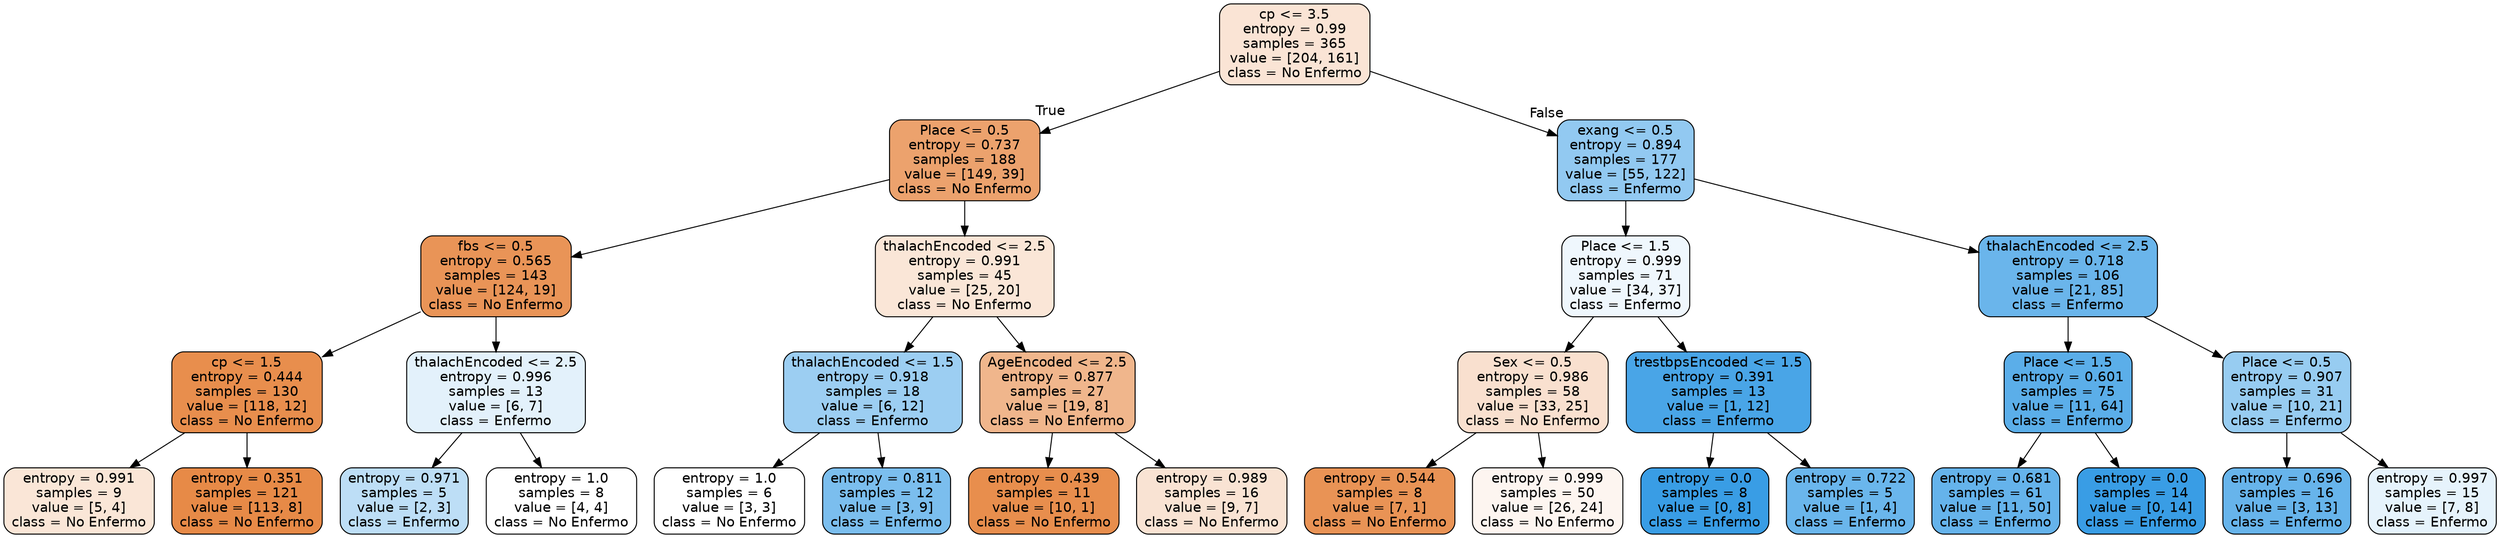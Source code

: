 digraph Tree {
node [shape=box, style="filled, rounded", color="black", fontname=helvetica] ;
edge [fontname=helvetica] ;
0 [label="cp <= 3.5\nentropy = 0.99\nsamples = 365\nvalue = [204, 161]\nclass = No Enfermo", fillcolor="#fae4d5"] ;
1 [label="Place <= 0.5\nentropy = 0.737\nsamples = 188\nvalue = [149, 39]\nclass = No Enfermo", fillcolor="#eca26d"] ;
0 -> 1 [labeldistance=2.5, labelangle=45, headlabel="True"] ;
2 [label="fbs <= 0.5\nentropy = 0.565\nsamples = 143\nvalue = [124, 19]\nclass = No Enfermo", fillcolor="#e99457"] ;
1 -> 2 ;
3 [label="cp <= 1.5\nentropy = 0.444\nsamples = 130\nvalue = [118, 12]\nclass = No Enfermo", fillcolor="#e88e4d"] ;
2 -> 3 ;
4 [label="entropy = 0.991\nsamples = 9\nvalue = [5, 4]\nclass = No Enfermo", fillcolor="#fae6d7"] ;
3 -> 4 ;
5 [label="entropy = 0.351\nsamples = 121\nvalue = [113, 8]\nclass = No Enfermo", fillcolor="#e78a47"] ;
3 -> 5 ;
6 [label="thalachEncoded <= 2.5\nentropy = 0.996\nsamples = 13\nvalue = [6, 7]\nclass = Enfermo", fillcolor="#e3f1fb"] ;
2 -> 6 ;
7 [label="entropy = 0.971\nsamples = 5\nvalue = [2, 3]\nclass = Enfermo", fillcolor="#bddef6"] ;
6 -> 7 ;
8 [label="entropy = 1.0\nsamples = 8\nvalue = [4, 4]\nclass = No Enfermo", fillcolor="#ffffff"] ;
6 -> 8 ;
9 [label="thalachEncoded <= 2.5\nentropy = 0.991\nsamples = 45\nvalue = [25, 20]\nclass = No Enfermo", fillcolor="#fae6d7"] ;
1 -> 9 ;
10 [label="thalachEncoded <= 1.5\nentropy = 0.918\nsamples = 18\nvalue = [6, 12]\nclass = Enfermo", fillcolor="#9ccef2"] ;
9 -> 10 ;
11 [label="entropy = 1.0\nsamples = 6\nvalue = [3, 3]\nclass = No Enfermo", fillcolor="#ffffff"] ;
10 -> 11 ;
12 [label="entropy = 0.811\nsamples = 12\nvalue = [3, 9]\nclass = Enfermo", fillcolor="#7bbeee"] ;
10 -> 12 ;
13 [label="AgeEncoded <= 2.5\nentropy = 0.877\nsamples = 27\nvalue = [19, 8]\nclass = No Enfermo", fillcolor="#f0b68c"] ;
9 -> 13 ;
14 [label="entropy = 0.439\nsamples = 11\nvalue = [10, 1]\nclass = No Enfermo", fillcolor="#e88e4d"] ;
13 -> 14 ;
15 [label="entropy = 0.989\nsamples = 16\nvalue = [9, 7]\nclass = No Enfermo", fillcolor="#f9e3d3"] ;
13 -> 15 ;
16 [label="exang <= 0.5\nentropy = 0.894\nsamples = 177\nvalue = [55, 122]\nclass = Enfermo", fillcolor="#92c9f1"] ;
0 -> 16 [labeldistance=2.5, labelangle=-45, headlabel="False"] ;
17 [label="Place <= 1.5\nentropy = 0.999\nsamples = 71\nvalue = [34, 37]\nclass = Enfermo", fillcolor="#eff7fd"] ;
16 -> 17 ;
18 [label="Sex <= 0.5\nentropy = 0.986\nsamples = 58\nvalue = [33, 25]\nclass = No Enfermo", fillcolor="#f9e0cf"] ;
17 -> 18 ;
19 [label="entropy = 0.544\nsamples = 8\nvalue = [7, 1]\nclass = No Enfermo", fillcolor="#e99355"] ;
18 -> 19 ;
20 [label="entropy = 0.999\nsamples = 50\nvalue = [26, 24]\nclass = No Enfermo", fillcolor="#fdf5f0"] ;
18 -> 20 ;
21 [label="trestbpsEncoded <= 1.5\nentropy = 0.391\nsamples = 13\nvalue = [1, 12]\nclass = Enfermo", fillcolor="#49a5e7"] ;
17 -> 21 ;
22 [label="entropy = 0.0\nsamples = 8\nvalue = [0, 8]\nclass = Enfermo", fillcolor="#399de5"] ;
21 -> 22 ;
23 [label="entropy = 0.722\nsamples = 5\nvalue = [1, 4]\nclass = Enfermo", fillcolor="#6ab6ec"] ;
21 -> 23 ;
24 [label="thalachEncoded <= 2.5\nentropy = 0.718\nsamples = 106\nvalue = [21, 85]\nclass = Enfermo", fillcolor="#6ab5eb"] ;
16 -> 24 ;
25 [label="Place <= 1.5\nentropy = 0.601\nsamples = 75\nvalue = [11, 64]\nclass = Enfermo", fillcolor="#5baee9"] ;
24 -> 25 ;
26 [label="entropy = 0.681\nsamples = 61\nvalue = [11, 50]\nclass = Enfermo", fillcolor="#65b3eb"] ;
25 -> 26 ;
27 [label="entropy = 0.0\nsamples = 14\nvalue = [0, 14]\nclass = Enfermo", fillcolor="#399de5"] ;
25 -> 27 ;
28 [label="Place <= 0.5\nentropy = 0.907\nsamples = 31\nvalue = [10, 21]\nclass = Enfermo", fillcolor="#97ccf1"] ;
24 -> 28 ;
29 [label="entropy = 0.696\nsamples = 16\nvalue = [3, 13]\nclass = Enfermo", fillcolor="#67b4eb"] ;
28 -> 29 ;
30 [label="entropy = 0.997\nsamples = 15\nvalue = [7, 8]\nclass = Enfermo", fillcolor="#e6f3fc"] ;
28 -> 30 ;
}